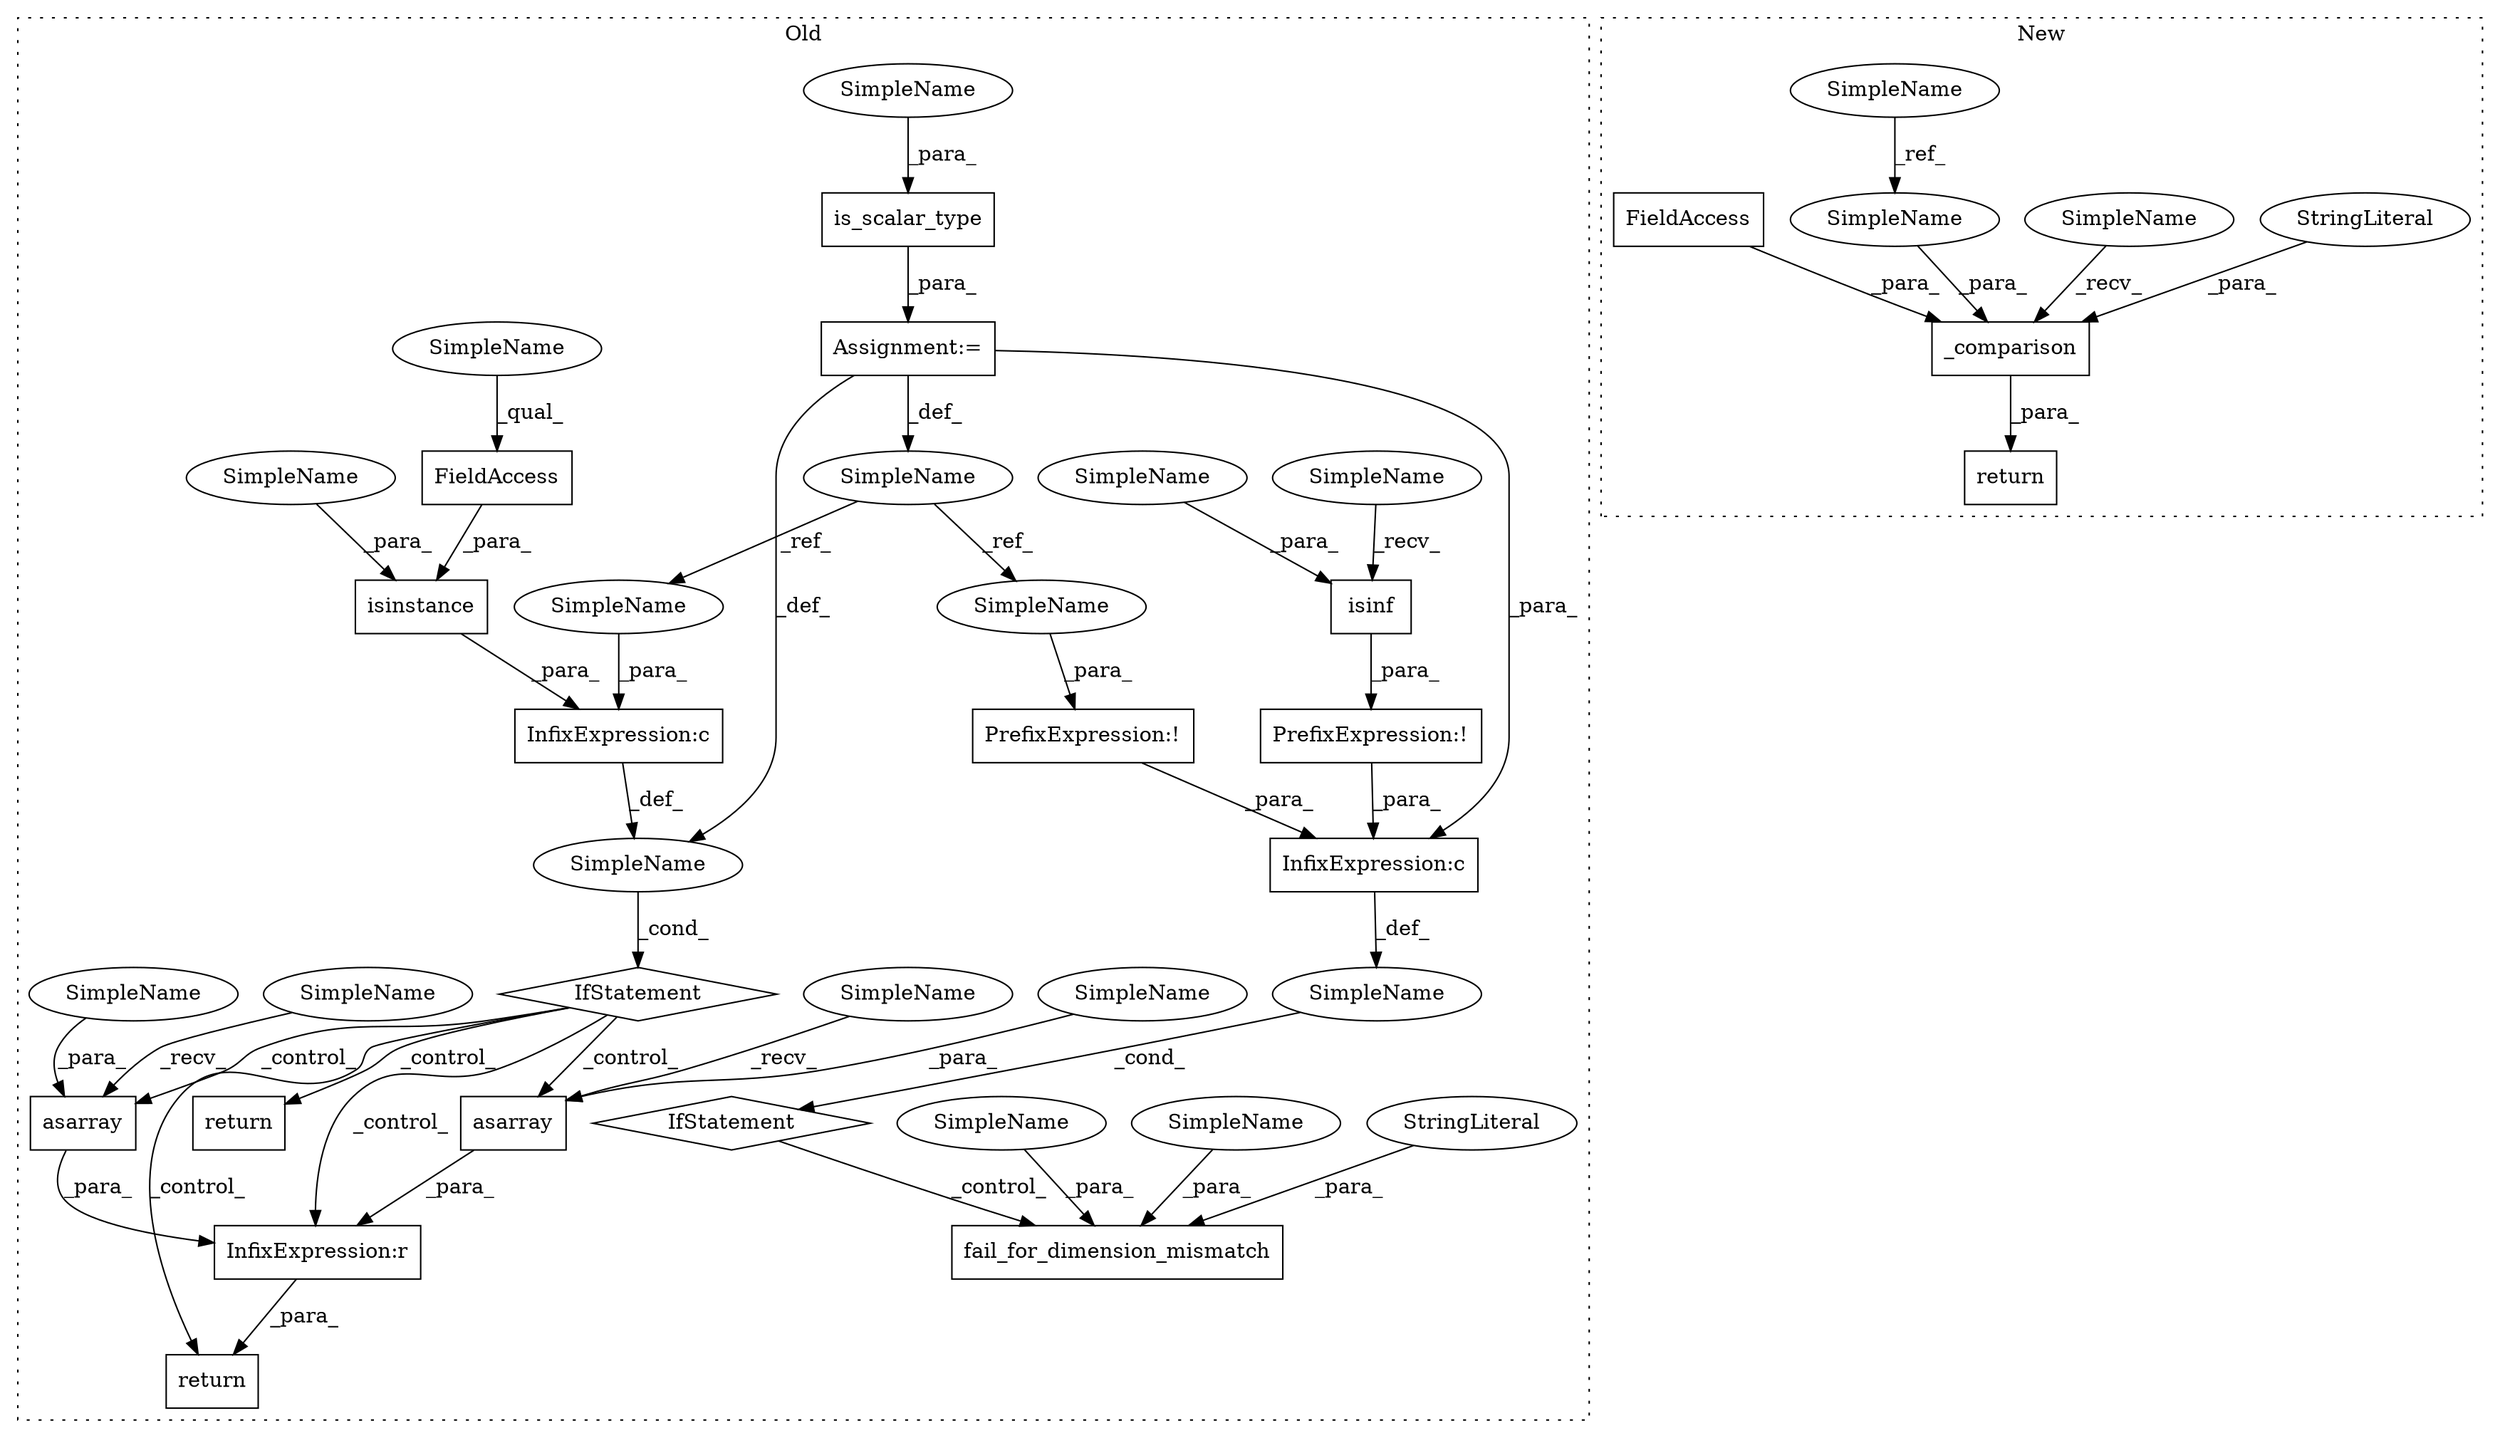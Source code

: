 digraph G {
subgraph cluster0 {
1 [label="isinstance" a="32" s="25843,25873" l="11,1" shape="box"];
3 [label="return" a="41" s="25971" l="7" shape="box"];
4 [label="asarray" a="32" s="25911,25923" l="8,1" shape="box"];
6 [label="asarray" a="32" s="25934,25947" l="8,1" shape="box"];
7 [label="fail_for_dimension_mismatch" a="32" s="25769,25826" l="28,1" shape="box"];
8 [label="PrefixExpression:!" a="38" s="25726" l="1" shape="box"];
9 [label="SimpleName" a="42" s="25685" l="9" shape="ellipse"];
10 [label="InfixExpression:c" a="27" s="25874" l="4" shape="box"];
11 [label="PrefixExpression:!" a="38" s="25740" l="1" shape="box"];
12 [label="InfixExpression:r" a="27" s="25924" l="4" shape="box"];
13 [label="InfixExpression:c" a="27" s="25736" l="4" shape="box"];
14 [label="SimpleName" a="42" s="" l="" shape="ellipse"];
15 [label="IfStatement" a="25" s="25722,25759" l="4,2" shape="diamond"];
16 [label="FieldAccess" a="22" s="25860" l="13" shape="box"];
18 [label="IfStatement" a="25" s="25839,25887" l="4,2" shape="diamond"];
19 [label="SimpleName" a="42" s="" l="" shape="ellipse"];
20 [label="isinf" a="32" s="25747,25758" l="6,1" shape="box"];
22 [label="Assignment:=" a="7" s="25694" l="1" shape="box"];
23 [label="StringLiteral" a="45" s="25808" l="18" shape="ellipse"];
24 [label="is_scalar_type" a="32" s="25695,25715" l="15,1" shape="box"];
25 [label="return" a="41" s="25897" l="7" shape="box"];
27 [label="SimpleName" a="42" s="25878" l="9" shape="ellipse"];
28 [label="SimpleName" a="42" s="25727" l="9" shape="ellipse"];
29 [label="SimpleName" a="42" s="25928" l="5" shape="ellipse"];
30 [label="SimpleName" a="42" s="25741" l="5" shape="ellipse"];
31 [label="SimpleName" a="42" s="25860" l="5" shape="ellipse"];
32 [label="SimpleName" a="42" s="25905" l="5" shape="ellipse"];
33 [label="SimpleName" a="42" s="25797" l="4" shape="ellipse"];
34 [label="SimpleName" a="42" s="25919" l="4" shape="ellipse"];
36 [label="SimpleName" a="42" s="25802" l="5" shape="ellipse"];
37 [label="SimpleName" a="42" s="25710" l="5" shape="ellipse"];
38 [label="SimpleName" a="42" s="25942" l="5" shape="ellipse"];
39 [label="SimpleName" a="42" s="25854" l="5" shape="ellipse"];
40 [label="SimpleName" a="42" s="25753" l="5" shape="ellipse"];
label = "Old";
style="dotted";
}
subgraph cluster1 {
2 [label="_comparison" a="32" s="24683,24725" l="12,1" shape="box"];
5 [label="SimpleName" a="42" s="24638" l="5" shape="ellipse"];
17 [label="FieldAccess" a="22" s="24714" l="11" shape="box"];
21 [label="StringLiteral" a="45" s="24701" l="12" shape="ellipse"];
26 [label="return" a="41" s="24671" l="7" shape="box"];
35 [label="SimpleName" a="42" s="24695" l="5" shape="ellipse"];
41 [label="SimpleName" a="42" s="24678" l="4" shape="ellipse"];
label = "New";
style="dotted";
}
1 -> 10 [label="_para_"];
2 -> 26 [label="_para_"];
4 -> 12 [label="_para_"];
5 -> 35 [label="_ref_"];
6 -> 12 [label="_para_"];
8 -> 13 [label="_para_"];
9 -> 27 [label="_ref_"];
9 -> 28 [label="_ref_"];
10 -> 19 [label="_def_"];
11 -> 13 [label="_para_"];
12 -> 25 [label="_para_"];
13 -> 14 [label="_def_"];
14 -> 15 [label="_cond_"];
15 -> 7 [label="_control_"];
16 -> 1 [label="_para_"];
17 -> 2 [label="_para_"];
18 -> 6 [label="_control_"];
18 -> 3 [label="_control_"];
18 -> 25 [label="_control_"];
18 -> 12 [label="_control_"];
18 -> 4 [label="_control_"];
19 -> 18 [label="_cond_"];
20 -> 11 [label="_para_"];
21 -> 2 [label="_para_"];
22 -> 13 [label="_para_"];
22 -> 19 [label="_def_"];
22 -> 9 [label="_def_"];
23 -> 7 [label="_para_"];
24 -> 22 [label="_para_"];
27 -> 10 [label="_para_"];
28 -> 8 [label="_para_"];
29 -> 6 [label="_recv_"];
30 -> 20 [label="_recv_"];
31 -> 16 [label="_qual_"];
32 -> 4 [label="_recv_"];
33 -> 7 [label="_para_"];
34 -> 4 [label="_para_"];
35 -> 2 [label="_para_"];
36 -> 7 [label="_para_"];
37 -> 24 [label="_para_"];
38 -> 6 [label="_para_"];
39 -> 1 [label="_para_"];
40 -> 20 [label="_para_"];
41 -> 2 [label="_recv_"];
}